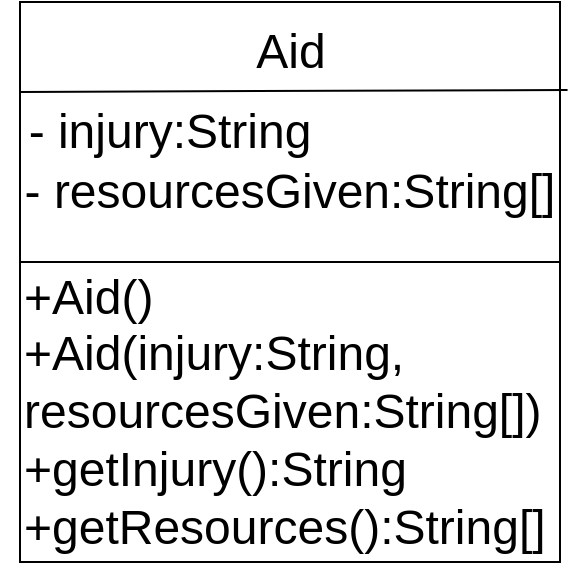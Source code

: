 <mxfile>
    <diagram id="PruUNsIw1_Rln5WEJ9Du" name="Page-1">
        <mxGraphModel dx="1558" dy="505" grid="1" gridSize="10" guides="1" tooltips="1" connect="1" arrows="1" fold="1" page="1" pageScale="1" pageWidth="850" pageHeight="1100" math="0" shadow="0">
            <root>
                <mxCell id="0"/>
                <mxCell id="1" parent="0"/>
                <mxCell id="2" value="" style="group" vertex="1" connectable="0" parent="1">
                    <mxGeometry x="290" y="60" width="270" height="280" as="geometry"/>
                </mxCell>
                <mxCell id="3" value="" style="rounded=0;whiteSpace=wrap;html=1;" vertex="1" parent="2">
                    <mxGeometry width="270" height="280" as="geometry"/>
                </mxCell>
                <mxCell id="4" value="&lt;font style=&quot;font-size: 24px;&quot;&gt;Aid&lt;/font&gt;" style="text;html=1;strokeColor=none;fillColor=none;align=center;verticalAlign=middle;whiteSpace=wrap;rounded=0;" vertex="1" parent="2">
                    <mxGeometry x="83" width="105" height="50" as="geometry"/>
                </mxCell>
                <mxCell id="5" value="" style="endArrow=none;html=1;fontSize=24;entryX=1.014;entryY=0.157;entryDx=0;entryDy=0;entryPerimeter=0;" edge="1" parent="2" target="3">
                    <mxGeometry width="50" height="50" relative="1" as="geometry">
                        <mxPoint y="45" as="sourcePoint"/>
                        <mxPoint x="290" y="150" as="targetPoint"/>
                    </mxGeometry>
                </mxCell>
                <mxCell id="6" value="- injury:String" style="text;html=1;strokeColor=none;fillColor=none;align=center;verticalAlign=middle;whiteSpace=wrap;rounded=0;fontSize=24;" vertex="1" parent="2">
                    <mxGeometry x="-10" y="50" width="170" height="30" as="geometry"/>
                </mxCell>
                <mxCell id="7" value="- resourcesGiven:String[]" style="text;html=1;strokeColor=none;fillColor=none;align=center;verticalAlign=middle;whiteSpace=wrap;rounded=0;fontSize=24;" vertex="1" parent="2">
                    <mxGeometry y="80" width="270" height="30" as="geometry"/>
                </mxCell>
                <mxCell id="8" value="&lt;div style=&quot;&quot;&gt;&lt;span style=&quot;background-color: initial;&quot;&gt;+Aid()&lt;/span&gt;&lt;/div&gt;&lt;div style=&quot;&quot;&gt;&lt;span style=&quot;background-color: initial;&quot;&gt;+Aid(injury:String, resourcesGiven:String[])&lt;/span&gt;&lt;br&gt;&lt;/div&gt;&lt;div style=&quot;&quot;&gt;&lt;span style=&quot;background-color: initial;&quot;&gt;+getInjury():String&lt;/span&gt;&lt;/div&gt;&lt;div style=&quot;&quot;&gt;&lt;span style=&quot;background-color: initial;&quot;&gt;+getResources():String[]&lt;/span&gt;&lt;/div&gt;" style="text;html=1;strokeColor=none;fillColor=none;align=left;verticalAlign=middle;whiteSpace=wrap;rounded=0;fontSize=24;" vertex="1" parent="2">
                    <mxGeometry y="130" width="270" height="150" as="geometry"/>
                </mxCell>
                <mxCell id="9" value="" style="endArrow=none;html=1;fontSize=24;exitX=0;exitY=0;exitDx=0;exitDy=0;entryX=1;entryY=0;entryDx=0;entryDy=0;" edge="1" parent="2" source="8" target="8">
                    <mxGeometry width="50" height="50" relative="1" as="geometry">
                        <mxPoint x="240" y="150" as="sourcePoint"/>
                        <mxPoint x="290" y="100" as="targetPoint"/>
                    </mxGeometry>
                </mxCell>
            </root>
        </mxGraphModel>
    </diagram>
</mxfile>